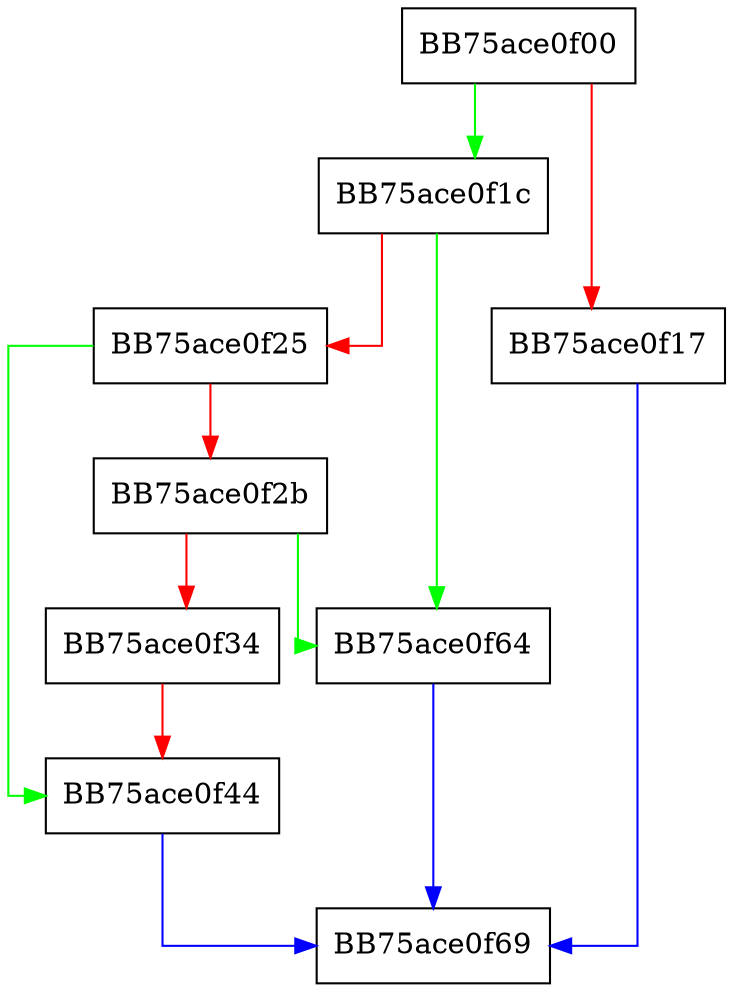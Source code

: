 digraph PFAC_AMS_deinit {
  node [shape="box"];
  graph [splines=ortho];
  BB75ace0f00 -> BB75ace0f1c [color="green"];
  BB75ace0f00 -> BB75ace0f17 [color="red"];
  BB75ace0f17 -> BB75ace0f69 [color="blue"];
  BB75ace0f1c -> BB75ace0f64 [color="green"];
  BB75ace0f1c -> BB75ace0f25 [color="red"];
  BB75ace0f25 -> BB75ace0f44 [color="green"];
  BB75ace0f25 -> BB75ace0f2b [color="red"];
  BB75ace0f2b -> BB75ace0f64 [color="green"];
  BB75ace0f2b -> BB75ace0f34 [color="red"];
  BB75ace0f34 -> BB75ace0f44 [color="red"];
  BB75ace0f44 -> BB75ace0f69 [color="blue"];
  BB75ace0f64 -> BB75ace0f69 [color="blue"];
}